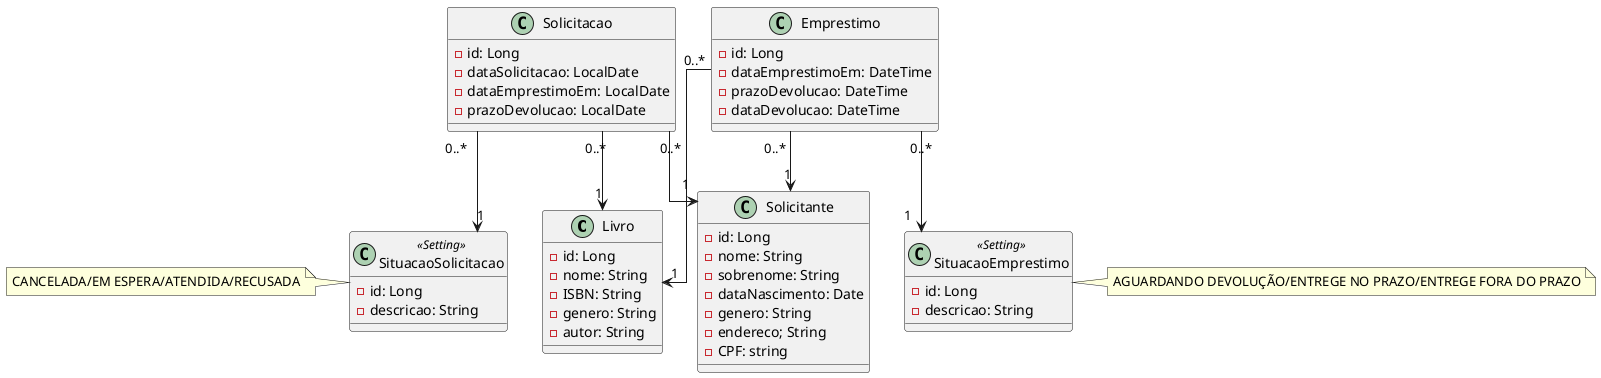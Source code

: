 @startuml

skinparam linetype ortho
top to bottom direction

    class Livro{
        - id: Long
        - nome: String
        - ISBN: String
        - genero: String
        - autor: String
    }

    class Emprestimo{
        - id: Long
        - dataEmprestimoEm: DateTime
        - prazoDevolucao: DateTime
        - dataDevolucao: DateTime
    }

    class Solicitante{
        - id: Long
        - nome: String
        - sobrenome: String
        - dataNascimento: Date
        - genero: String
        - endereco; String
        - CPF: string
    }

    class Solicitacao{
        - id: Long
        - dataSolicitacao: LocalDate
        - dataEmprestimoEm: LocalDate
        - prazoDevolucao: LocalDate
    }

    class SituacaoSolicitacao<<Setting>>{
        - id: Long
        - descricao: String
    }

'    class SituacaoLivro<<Setting>>{
'
'        - id: Long
'        - descricao: String
'    }
'
'    class SituacaoSolicitante<<Setting>>{
'        - id: Long
'        - descricao: String
'    }
    class SituacaoEmprestimo<<Setting>>{
        - id: Long
        - descricao: String
    }


    note left of SituacaoSolicitacao : CANCELADA/EM ESPERA/ATENDIDA/RECUSADA
'    note right of SituacaoSolicitante : SEM PENDENCIA/PRECISA DEVOLVER
'    note left of SituacaoLivro : EMPRESTADO/EM ESTOQUE
    note right of SituacaoEmprestimo: AGUARDANDO DEVOLUÇÃO/ENTREGE NO PRAZO/ENTREGE FORA DO PRAZO


    Emprestimo "0..*"--> "1" Livro
    Emprestimo "0..*" --> "1" Solicitante
    Solicitacao "0..*" --> "1" Solicitante
    Solicitacao "0..*" --> "1" Livro
    Solicitacao  "0..*" --> "1" SituacaoSolicitacao
'    Solicitante "0..*" --> "1" SituacaoSolicitante
'    Livro "0..*" --> "1" SituacaoLivro
    Emprestimo "0..*" --> "1" SituacaoEmprestimo


@enduml
